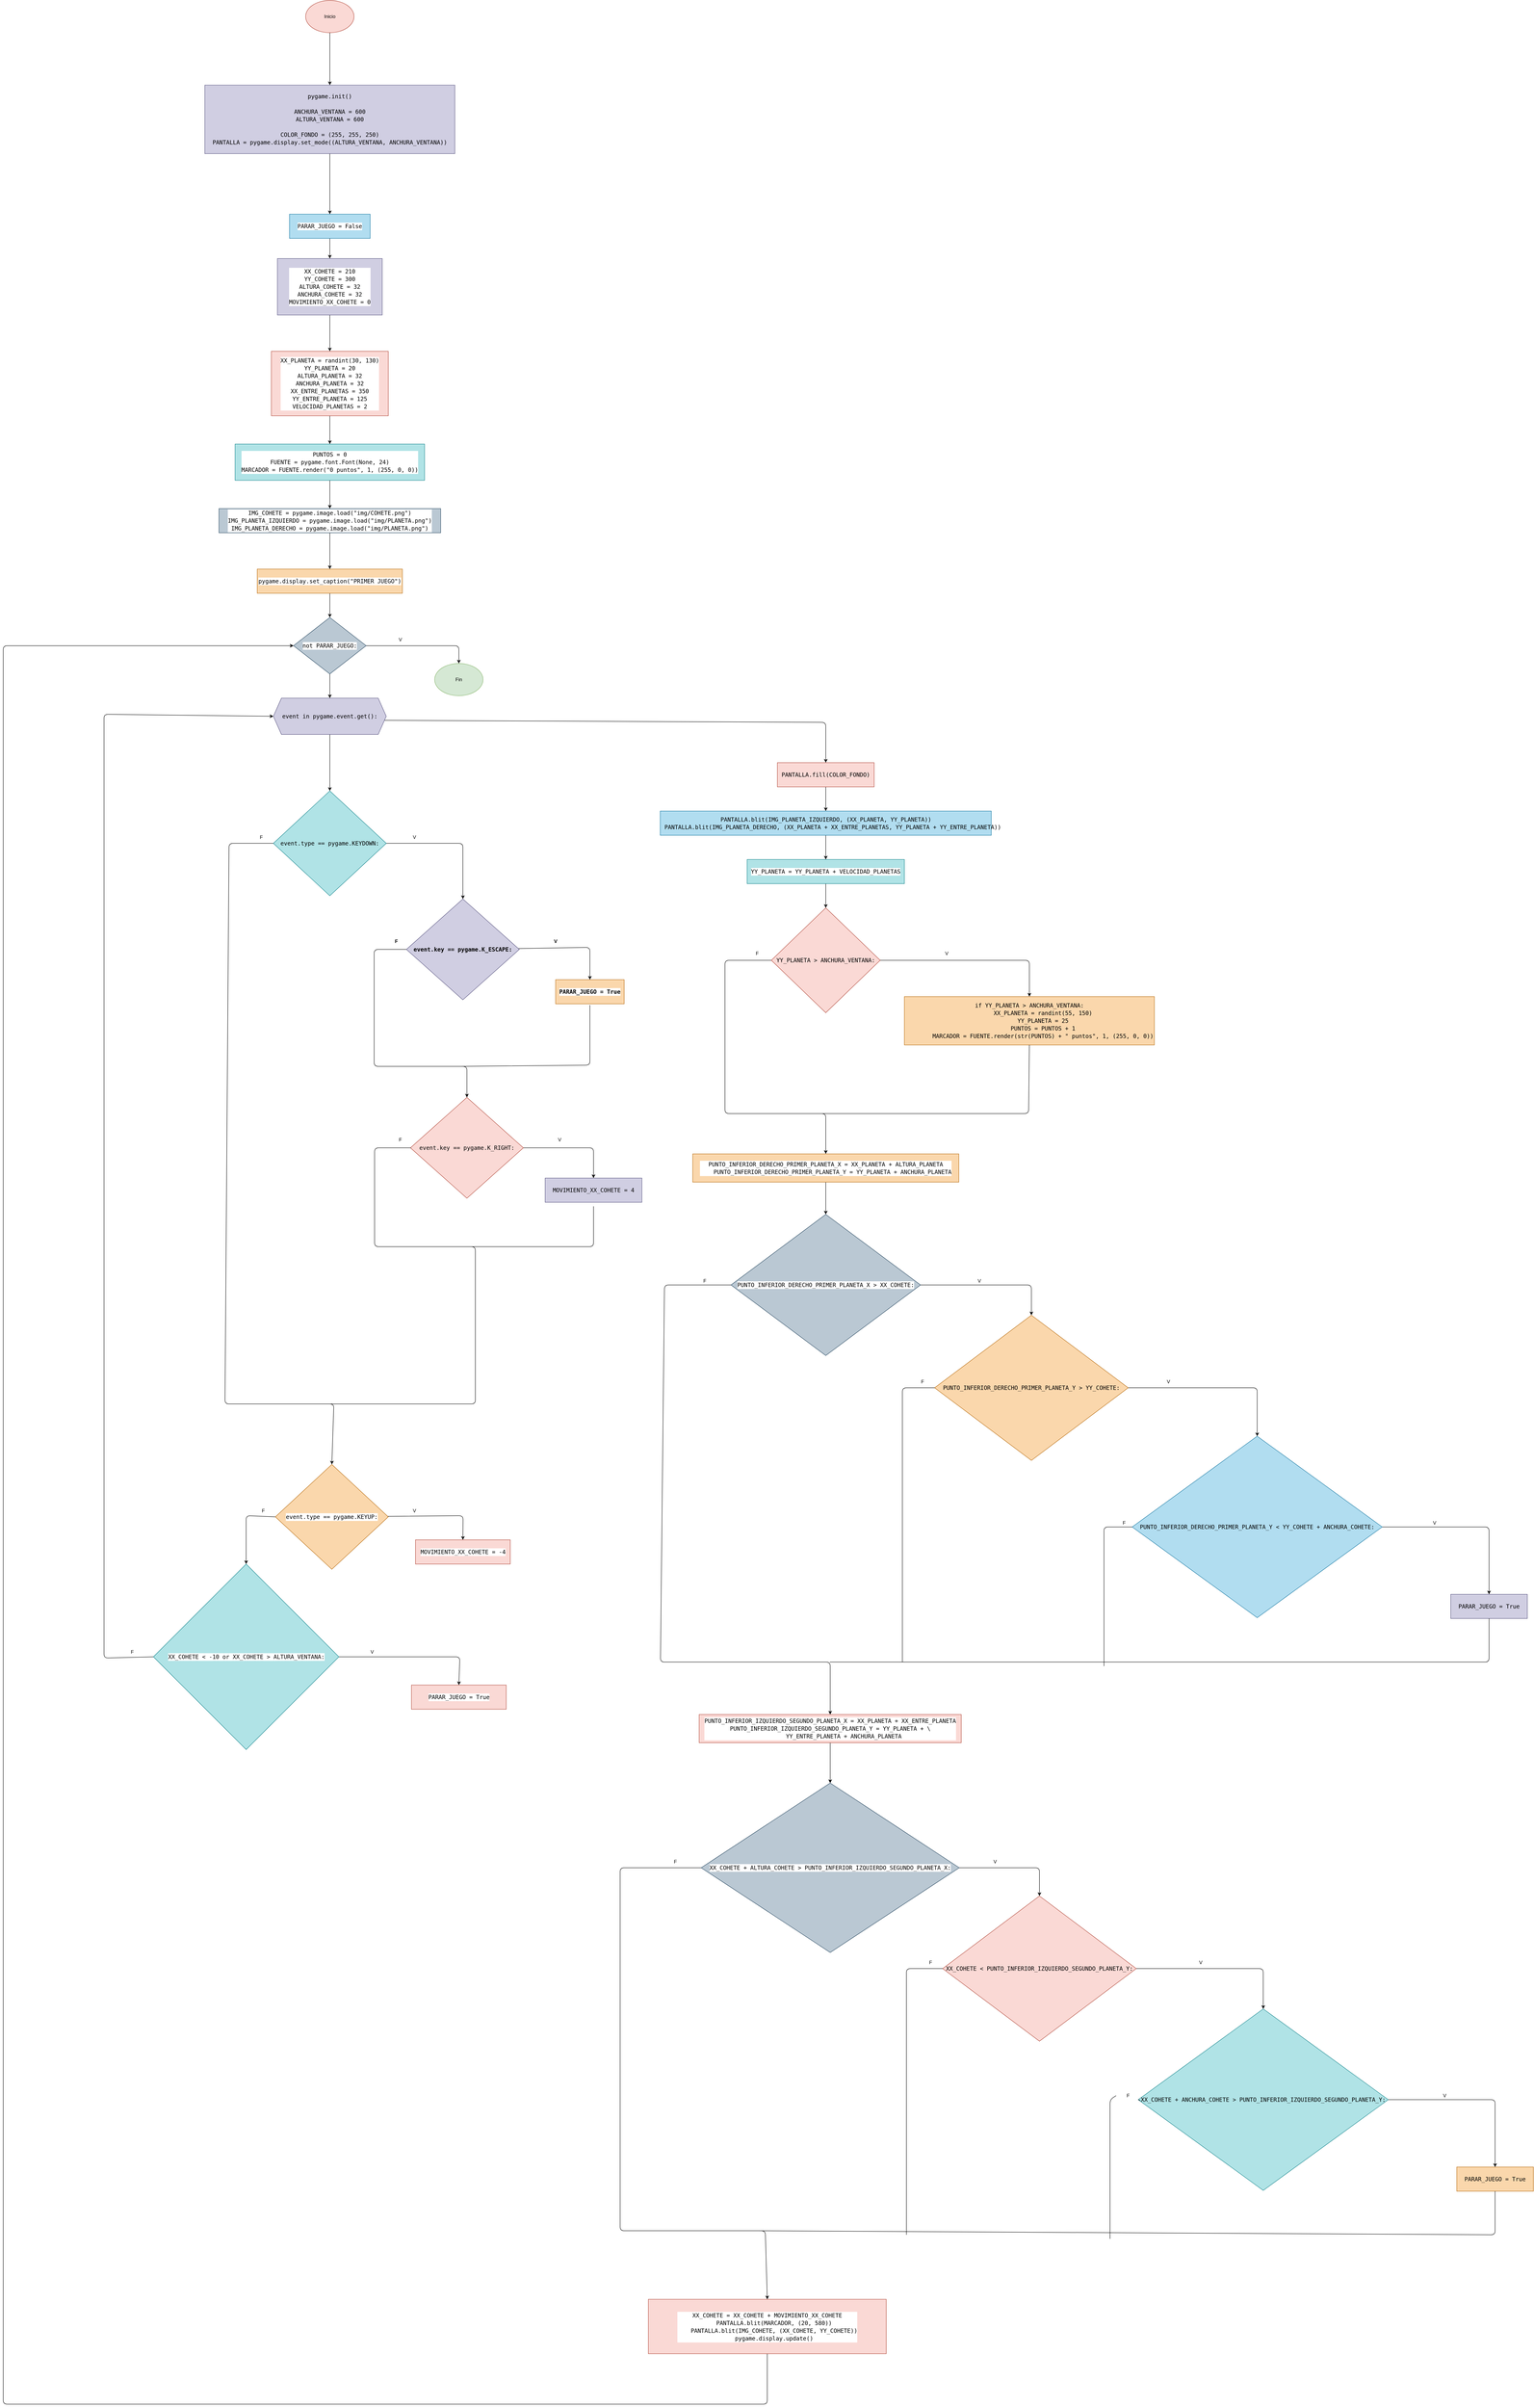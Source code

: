 <mxfile>
    <diagram id="mN_kaDVxT--GXk-BY_DF" name="Página-1">
        <mxGraphModel dx="1659" dy="461" grid="1" gridSize="10" guides="1" tooltips="1" connect="1" arrows="1" fold="1" page="1" pageScale="1" pageWidth="827" pageHeight="1169" math="0" shadow="0">
            <root>
                <mxCell id="0"/>
                <mxCell id="1" parent="0"/>
                <mxCell id="33" style="edgeStyle=none;html=1;entryX=0.5;entryY=0;entryDx=0;entryDy=0;" parent="1" source="2" target="16" edge="1">
                    <mxGeometry relative="1" as="geometry"/>
                </mxCell>
                <mxCell id="2" value="Inicio" style="ellipse;whiteSpace=wrap;html=1;fillColor=#fad9d5;strokeColor=#ae4132;" parent="1" vertex="1">
                    <mxGeometry x="-60" y="110" width="120" height="80" as="geometry"/>
                </mxCell>
                <mxCell id="34" style="edgeStyle=none;html=1;entryX=0.5;entryY=0;entryDx=0;entryDy=0;" parent="1" source="16" target="18" edge="1">
                    <mxGeometry relative="1" as="geometry"/>
                </mxCell>
                <mxCell id="16" value="&lt;div style=&quot;font-family: &amp;quot;Droid Sans Mono&amp;quot;, &amp;quot;monospace&amp;quot;, monospace; font-size: 14px; line-height: 19px; white-space: pre;&quot;&gt;&lt;div style=&quot;&quot;&gt;&lt;span&gt;pygame.init()&lt;/span&gt;&lt;/div&gt;&lt;span&gt;&lt;br&gt;&lt;/span&gt;&lt;div style=&quot;&quot;&gt;&lt;span&gt;&lt;span style=&quot;&quot;&gt;ANCHURA_VENTANA&lt;/span&gt;&lt;span style=&quot;&quot;&gt; &lt;/span&gt;&lt;span style=&quot;&quot;&gt;=&lt;/span&gt;&lt;span style=&quot;&quot;&gt; &lt;/span&gt;&lt;span style=&quot;&quot;&gt;600&lt;/span&gt;&lt;/span&gt;&lt;/div&gt;&lt;div style=&quot;&quot;&gt;&lt;span&gt;&lt;span style=&quot;&quot;&gt;ALTURA_VENTANA&lt;/span&gt;&lt;span style=&quot;&quot;&gt; &lt;/span&gt;&lt;span style=&quot;&quot;&gt;=&lt;/span&gt;&lt;span style=&quot;&quot;&gt; &lt;/span&gt;&lt;span style=&quot;&quot;&gt;600&lt;/span&gt;&lt;/span&gt;&lt;/div&gt;&lt;span&gt;&lt;br&gt;&lt;/span&gt;&lt;div style=&quot;&quot;&gt;&lt;span&gt;&lt;span style=&quot;&quot;&gt;COLOR_FONDO&lt;/span&gt;&lt;span style=&quot;&quot;&gt; &lt;/span&gt;&lt;span style=&quot;&quot;&gt;=&lt;/span&gt;&lt;span style=&quot;&quot;&gt; (&lt;/span&gt;&lt;span style=&quot;&quot;&gt;255&lt;/span&gt;&lt;span style=&quot;&quot;&gt;, &lt;/span&gt;&lt;span style=&quot;&quot;&gt;255&lt;/span&gt;&lt;span style=&quot;&quot;&gt;, &lt;/span&gt;&lt;span style=&quot;&quot;&gt;250&lt;/span&gt;&lt;span style=&quot;&quot;&gt;)&lt;/span&gt;&lt;/span&gt;&lt;/div&gt;&lt;div style=&quot;&quot;&gt;&lt;span&gt;PANTALLA = pygame.display.set_mode((ALTURA_VENTANA, ANCHURA_VENTANA))&lt;/span&gt;&lt;/div&gt;&lt;/div&gt;" style="rounded=0;whiteSpace=wrap;html=1;fillColor=#d0cee2;strokeColor=#56517e;" parent="1" vertex="1">
                    <mxGeometry x="-310" y="320" width="620" height="170" as="geometry"/>
                </mxCell>
                <mxCell id="35" style="edgeStyle=none;html=1;" parent="1" source="18" target="19" edge="1">
                    <mxGeometry relative="1" as="geometry"/>
                </mxCell>
                <mxCell id="18" value="&lt;div style=&quot;font-family: &amp;quot;Droid Sans Mono&amp;quot;, &amp;quot;monospace&amp;quot;, monospace; font-size: 14px; line-height: 19px; white-space: pre;&quot;&gt;&lt;div style=&quot;&quot;&gt;&lt;font style=&quot;color: rgb(0, 0, 0); background-color: light-dark(#ffffff, var(--ge-dark-color, #121212));&quot;&gt;PARAR_JUEGO = False&lt;/font&gt;&lt;/div&gt;&lt;/div&gt;" style="rounded=0;whiteSpace=wrap;html=1;fillColor=#b1ddf0;labelBackgroundColor=default;strokeColor=#10739e;" parent="1" vertex="1">
                    <mxGeometry x="-100" y="640" width="200" height="60" as="geometry"/>
                </mxCell>
                <mxCell id="36" style="edgeStyle=none;html=1;entryX=0.5;entryY=0;entryDx=0;entryDy=0;" parent="1" source="19" target="20" edge="1">
                    <mxGeometry relative="1" as="geometry"/>
                </mxCell>
                <mxCell id="19" value="&lt;div style=&quot;font-family: &amp;quot;Droid Sans Mono&amp;quot;, &amp;quot;monospace&amp;quot;, monospace; font-size: 14px; line-height: 19px; white-space: pre;&quot;&gt;&lt;div&gt;&lt;span style=&quot;&quot;&gt;XX_COHETE&lt;/span&gt;&lt;span style=&quot;&quot;&gt; &lt;/span&gt;&lt;span style=&quot;&quot;&gt;=&lt;/span&gt;&lt;span style=&quot;&quot;&gt; &lt;/span&gt;&lt;span style=&quot;&quot;&gt;210&lt;/span&gt;&lt;/div&gt;&lt;div&gt;&lt;span style=&quot;&quot;&gt;YY_COHETE&lt;/span&gt;&lt;span style=&quot;&quot;&gt; &lt;/span&gt;&lt;span style=&quot;&quot;&gt;=&lt;/span&gt;&lt;span style=&quot;&quot;&gt; &lt;/span&gt;&lt;span style=&quot;&quot;&gt;300&lt;/span&gt;&lt;/div&gt;&lt;div&gt;&lt;span style=&quot;&quot;&gt;ALTURA_COHETE&lt;/span&gt;&lt;span style=&quot;&quot;&gt; &lt;/span&gt;&lt;span style=&quot;&quot;&gt;=&lt;/span&gt;&lt;span style=&quot;&quot;&gt; &lt;/span&gt;&lt;span style=&quot;&quot;&gt;32&lt;/span&gt;&lt;/div&gt;&lt;div&gt;&lt;span style=&quot;&quot;&gt;ANCHURA_COHETE&lt;/span&gt;&lt;span style=&quot;&quot;&gt; &lt;/span&gt;&lt;span style=&quot;&quot;&gt;=&lt;/span&gt;&lt;span style=&quot;&quot;&gt; &lt;/span&gt;&lt;span style=&quot;&quot;&gt;32&lt;/span&gt;&lt;/div&gt;&lt;div&gt;&lt;span style=&quot;&quot;&gt;MOVIMIENTO_XX_COHETE&lt;/span&gt;&lt;span style=&quot;&quot;&gt; &lt;/span&gt;&lt;span style=&quot;&quot;&gt;=&lt;/span&gt;&lt;span style=&quot;&quot;&gt; &lt;/span&gt;&lt;span style=&quot;&quot;&gt;0&lt;/span&gt;&lt;/div&gt;&lt;/div&gt;" style="rounded=0;whiteSpace=wrap;html=1;fillColor=#d0cee2;labelBackgroundColor=default;strokeColor=#56517e;" parent="1" vertex="1">
                    <mxGeometry x="-130" y="750" width="260" height="140" as="geometry"/>
                </mxCell>
                <mxCell id="37" style="edgeStyle=none;html=1;entryX=0.5;entryY=0;entryDx=0;entryDy=0;" parent="1" source="20" target="21" edge="1">
                    <mxGeometry relative="1" as="geometry"/>
                </mxCell>
                <mxCell id="20" value="&lt;div style=&quot;font-family: &amp;quot;Droid Sans Mono&amp;quot;, &amp;quot;monospace&amp;quot;, monospace; font-size: 14px; line-height: 19px; white-space: pre;&quot;&gt;&lt;div&gt;&lt;span style=&quot;&quot;&gt;XX_PLANETA&lt;/span&gt;&lt;span style=&quot;&quot;&gt; &lt;/span&gt;&lt;span style=&quot;&quot;&gt;=&lt;/span&gt;&lt;span style=&quot;&quot;&gt; &lt;/span&gt;&lt;span style=&quot;&quot;&gt;randint&lt;/span&gt;&lt;span style=&quot;&quot;&gt;(&lt;/span&gt;&lt;span style=&quot;&quot;&gt;30&lt;/span&gt;&lt;span style=&quot;&quot;&gt;, &lt;/span&gt;&lt;span style=&quot;&quot;&gt;130&lt;/span&gt;&lt;span style=&quot;&quot;&gt;)&lt;/span&gt;&lt;/div&gt;&lt;div&gt;&lt;span style=&quot;&quot;&gt;YY_PLANETA&lt;/span&gt;&lt;span style=&quot;&quot;&gt; &lt;/span&gt;&lt;span style=&quot;&quot;&gt;=&lt;/span&gt;&lt;span style=&quot;&quot;&gt; &lt;/span&gt;&lt;span style=&quot;&quot;&gt;20&lt;/span&gt;&lt;/div&gt;&lt;div&gt;&lt;span style=&quot;&quot;&gt;ALTURA_PLANETA&lt;/span&gt;&lt;span style=&quot;&quot;&gt; &lt;/span&gt;&lt;span style=&quot;&quot;&gt;=&lt;/span&gt;&lt;span style=&quot;&quot;&gt; &lt;/span&gt;&lt;span style=&quot;&quot;&gt;32&lt;/span&gt;&lt;/div&gt;&lt;div&gt;&lt;span style=&quot;&quot;&gt;ANCHURA_PLANETA&lt;/span&gt;&lt;span style=&quot;&quot;&gt; &lt;/span&gt;&lt;span style=&quot;&quot;&gt;=&lt;/span&gt;&lt;span style=&quot;&quot;&gt; &lt;/span&gt;&lt;span style=&quot;&quot;&gt;32&lt;/span&gt;&lt;/div&gt;&lt;div&gt;&lt;span style=&quot;&quot;&gt;XX_ENTRE_PLANETAS&lt;/span&gt;&lt;span style=&quot;&quot;&gt; &lt;/span&gt;&lt;span style=&quot;&quot;&gt;=&lt;/span&gt;&lt;span style=&quot;&quot;&gt; &lt;/span&gt;&lt;span style=&quot;&quot;&gt;350&lt;/span&gt;&lt;/div&gt;&lt;div&gt;&lt;span style=&quot;&quot;&gt;YY_ENTRE_PLANETA&lt;/span&gt;&lt;span style=&quot;&quot;&gt; &lt;/span&gt;&lt;span style=&quot;&quot;&gt;=&lt;/span&gt;&lt;span style=&quot;&quot;&gt; &lt;/span&gt;&lt;span style=&quot;&quot;&gt;125&lt;/span&gt;&lt;/div&gt;&lt;div&gt;&lt;span style=&quot;&quot;&gt;VELOCIDAD_PLANETAS&lt;/span&gt;&lt;span style=&quot;&quot;&gt; &lt;/span&gt;&lt;span style=&quot;&quot;&gt;=&lt;/span&gt;&lt;span style=&quot;&quot;&gt; &lt;/span&gt;&lt;span style=&quot;&quot;&gt;2&lt;/span&gt;&lt;/div&gt;&lt;/div&gt;" style="rounded=0;whiteSpace=wrap;html=1;fillColor=#fad9d5;labelBackgroundColor=default;strokeColor=#ae4132;" parent="1" vertex="1">
                    <mxGeometry x="-145" y="980" width="290" height="160" as="geometry"/>
                </mxCell>
                <mxCell id="38" style="edgeStyle=none;html=1;entryX=0.5;entryY=0;entryDx=0;entryDy=0;" parent="1" source="21" target="22" edge="1">
                    <mxGeometry relative="1" as="geometry"/>
                </mxCell>
                <mxCell id="21" value="&lt;div style=&quot;font-family: &amp;quot;Droid Sans Mono&amp;quot;, &amp;quot;monospace&amp;quot;, monospace; font-size: 14px; line-height: 19px; white-space: pre;&quot;&gt;&lt;div&gt;&lt;span style=&quot;&quot;&gt;PUNTOS&lt;/span&gt;&lt;span style=&quot;&quot;&gt; &lt;/span&gt;&lt;span style=&quot;&quot;&gt;=&lt;/span&gt;&lt;span style=&quot;&quot;&gt; &lt;/span&gt;&lt;span style=&quot;&quot;&gt;0&lt;/span&gt;&lt;/div&gt;&lt;div&gt;&lt;span style=&quot;&quot;&gt;FUENTE&lt;/span&gt;&lt;span style=&quot;&quot;&gt; &lt;/span&gt;&lt;span style=&quot;&quot;&gt;=&lt;/span&gt;&lt;span style=&quot;&quot;&gt; &lt;/span&gt;&lt;span style=&quot;&quot;&gt;pygame&lt;/span&gt;&lt;span style=&quot;&quot;&gt;.&lt;/span&gt;&lt;span style=&quot;&quot;&gt;font&lt;/span&gt;&lt;span style=&quot;&quot;&gt;.&lt;/span&gt;&lt;span style=&quot;&quot;&gt;Font&lt;/span&gt;&lt;span style=&quot;&quot;&gt;(&lt;/span&gt;&lt;span style=&quot;&quot;&gt;None&lt;/span&gt;&lt;span style=&quot;&quot;&gt;, &lt;/span&gt;&lt;span style=&quot;&quot;&gt;24&lt;/span&gt;&lt;span style=&quot;&quot;&gt;)&lt;/span&gt;&lt;/div&gt;&lt;div&gt;&lt;span style=&quot;&quot;&gt;MARCADOR&lt;/span&gt;&lt;span style=&quot;&quot;&gt; &lt;/span&gt;&lt;span style=&quot;&quot;&gt;=&lt;/span&gt;&lt;span style=&quot;&quot;&gt; &lt;/span&gt;&lt;span style=&quot;&quot;&gt;FUENTE&lt;/span&gt;&lt;span style=&quot;&quot;&gt;.&lt;/span&gt;&lt;span style=&quot;&quot;&gt;render&lt;/span&gt;&lt;span style=&quot;&quot;&gt;(&lt;/span&gt;&lt;span style=&quot;&quot;&gt;&quot;0 puntos&quot;&lt;/span&gt;&lt;span style=&quot;&quot;&gt;, &lt;/span&gt;&lt;span style=&quot;&quot;&gt;1&lt;/span&gt;&lt;span style=&quot;&quot;&gt;, (&lt;/span&gt;&lt;span style=&quot;&quot;&gt;255&lt;/span&gt;&lt;span style=&quot;&quot;&gt;, &lt;/span&gt;&lt;span style=&quot;&quot;&gt;0&lt;/span&gt;&lt;span style=&quot;&quot;&gt;, &lt;/span&gt;&lt;span style=&quot;&quot;&gt;0&lt;/span&gt;&lt;span style=&quot;&quot;&gt;))&lt;/span&gt;&lt;/div&gt;&lt;/div&gt;" style="rounded=0;whiteSpace=wrap;html=1;fillColor=#b0e3e6;labelBackgroundColor=default;strokeColor=#0e8088;" parent="1" vertex="1">
                    <mxGeometry x="-235" y="1210" width="470" height="90" as="geometry"/>
                </mxCell>
                <mxCell id="39" style="edgeStyle=none;html=1;exitX=0.5;exitY=1;exitDx=0;exitDy=0;entryX=0.5;entryY=0;entryDx=0;entryDy=0;" parent="1" source="22" target="23" edge="1">
                    <mxGeometry relative="1" as="geometry"/>
                </mxCell>
                <mxCell id="22" value="&lt;div style=&quot;font-family: &amp;quot;Droid Sans Mono&amp;quot;, &amp;quot;monospace&amp;quot;, monospace; font-size: 14px; line-height: 19px; white-space: pre;&quot;&gt;&lt;div&gt;&lt;span style=&quot;&quot;&gt;IMG_COHETE&lt;/span&gt;&lt;span style=&quot;&quot;&gt; &lt;/span&gt;&lt;span style=&quot;&quot;&gt;=&lt;/span&gt;&lt;span style=&quot;&quot;&gt; &lt;/span&gt;&lt;span style=&quot;&quot;&gt;pygame&lt;/span&gt;&lt;span style=&quot;&quot;&gt;.&lt;/span&gt;&lt;span style=&quot;&quot;&gt;image&lt;/span&gt;&lt;span style=&quot;&quot;&gt;.&lt;/span&gt;&lt;span style=&quot;&quot;&gt;load&lt;/span&gt;&lt;span style=&quot;&quot;&gt;(&lt;/span&gt;&lt;span style=&quot;&quot;&gt;&quot;img/COHETE.png&quot;&lt;/span&gt;&lt;span style=&quot;&quot;&gt;)&lt;/span&gt;&lt;/div&gt;&lt;div&gt;&lt;span style=&quot;&quot;&gt;IMG_PLANETA_IZQUIERDO&lt;/span&gt;&lt;span style=&quot;&quot;&gt; &lt;/span&gt;&lt;span style=&quot;&quot;&gt;=&lt;/span&gt;&lt;span style=&quot;&quot;&gt; &lt;/span&gt;&lt;span style=&quot;&quot;&gt;pygame&lt;/span&gt;&lt;span style=&quot;&quot;&gt;.&lt;/span&gt;&lt;span style=&quot;&quot;&gt;image&lt;/span&gt;&lt;span style=&quot;&quot;&gt;.&lt;/span&gt;&lt;span style=&quot;&quot;&gt;load&lt;/span&gt;&lt;span style=&quot;&quot;&gt;(&lt;/span&gt;&lt;span style=&quot;&quot;&gt;&quot;img/PLANETA.png&quot;&lt;/span&gt;&lt;span style=&quot;&quot;&gt;)&lt;/span&gt;&lt;/div&gt;&lt;div&gt;&lt;span style=&quot;&quot;&gt;IMG_PLANETA_DERECHO&lt;/span&gt;&lt;span style=&quot;&quot;&gt; &lt;/span&gt;&lt;span style=&quot;&quot;&gt;=&lt;/span&gt;&lt;span style=&quot;&quot;&gt; &lt;/span&gt;&lt;span style=&quot;&quot;&gt;pygame&lt;/span&gt;&lt;span style=&quot;&quot;&gt;.&lt;/span&gt;&lt;span style=&quot;&quot;&gt;image&lt;/span&gt;&lt;span style=&quot;&quot;&gt;.&lt;/span&gt;&lt;span style=&quot;&quot;&gt;load&lt;/span&gt;&lt;span style=&quot;&quot;&gt;(&lt;/span&gt;&lt;span style=&quot;&quot;&gt;&quot;img/PLANETA.png&quot;&lt;/span&gt;&lt;span style=&quot;&quot;&gt;)&lt;/span&gt;&lt;/div&gt;&lt;/div&gt;" style="rounded=0;whiteSpace=wrap;html=1;fillColor=#bac8d3;labelBackgroundColor=default;strokeColor=#23445d;" parent="1" vertex="1">
                    <mxGeometry x="-275" y="1370" width="550" height="60" as="geometry"/>
                </mxCell>
                <mxCell id="40" style="edgeStyle=none;html=1;exitX=0.5;exitY=1;exitDx=0;exitDy=0;entryX=0.5;entryY=0;entryDx=0;entryDy=0;" parent="1" source="23" edge="1">
                    <mxGeometry relative="1" as="geometry">
                        <mxPoint y="1640" as="targetPoint"/>
                    </mxGeometry>
                </mxCell>
                <mxCell id="23" value="&lt;div style=&quot;font-family: &amp;quot;Droid Sans Mono&amp;quot;, &amp;quot;monospace&amp;quot;, monospace; font-size: 14px; line-height: 19px; white-space: pre;&quot;&gt;&lt;div&gt;&lt;span style=&quot;&quot;&gt;pygame&lt;/span&gt;&lt;span style=&quot;&quot;&gt;.&lt;/span&gt;&lt;span style=&quot;&quot;&gt;display&lt;/span&gt;&lt;span style=&quot;&quot;&gt;.&lt;/span&gt;&lt;span style=&quot;&quot;&gt;set_caption&lt;/span&gt;&lt;span style=&quot;&quot;&gt;(&lt;/span&gt;&lt;span style=&quot;&quot;&gt;&quot;PRIMER JUEGO&quot;&lt;/span&gt;&lt;span style=&quot;&quot;&gt;)&lt;/span&gt;&lt;/div&gt;&lt;/div&gt;" style="rounded=0;whiteSpace=wrap;html=1;fillColor=#fad7ac;labelBackgroundColor=default;strokeColor=#b46504;" parent="1" vertex="1">
                    <mxGeometry x="-180" y="1520" width="360" height="60" as="geometry"/>
                </mxCell>
                <mxCell id="97" style="edgeStyle=none;html=1;exitX=1;exitY=0.5;exitDx=0;exitDy=0;entryX=0.5;entryY=0;entryDx=0;entryDy=0;" parent="1" target="96" edge="1">
                    <mxGeometry relative="1" as="geometry">
                        <mxPoint x="1120" y="2100" as="targetPoint"/>
                        <mxPoint x="135" y="1895" as="sourcePoint"/>
                        <Array as="points">
                            <mxPoint x="1230" y="1900"/>
                        </Array>
                    </mxGeometry>
                </mxCell>
                <mxCell id="52" style="edgeStyle=none;html=1;entryX=0.5;entryY=0;entryDx=0;entryDy=0;" parent="1" source="28" target="29" edge="1">
                    <mxGeometry relative="1" as="geometry">
                        <Array as="points">
                            <mxPoint x="330" y="2200"/>
                        </Array>
                    </mxGeometry>
                </mxCell>
                <mxCell id="127" style="edgeStyle=none;html=1;exitX=0;exitY=0.5;exitDx=0;exitDy=0;entryX=0.5;entryY=0;entryDx=0;entryDy=0;" parent="1" source="28" target="56" edge="1">
                    <mxGeometry relative="1" as="geometry">
                        <Array as="points">
                            <mxPoint x="-250" y="2200"/>
                            <mxPoint x="-260" y="3590"/>
                            <mxPoint x="10" y="3590"/>
                        </Array>
                    </mxGeometry>
                </mxCell>
                <mxCell id="28" value="&lt;div style=&quot;font-family: &amp;quot;Droid Sans Mono&amp;quot;, &amp;quot;monospace&amp;quot;, monospace; font-size: 14px; line-height: 19px; white-space: pre;&quot;&gt;&lt;span&gt;&lt;font style=&quot;color: rgb(0, 0, 0);&quot;&gt;event.type == pygame.KEYDOWN:&lt;/font&gt;&lt;/span&gt;&lt;/div&gt;" style="rhombus;whiteSpace=wrap;html=1;fillColor=#b0e3e6;strokeColor=#0e8088;" parent="1" vertex="1">
                    <mxGeometry x="-140" y="2070" width="280" height="260" as="geometry"/>
                </mxCell>
                <mxCell id="31" style="edgeStyle=none;html=1;entryX=0.5;entryY=0;entryDx=0;entryDy=0;fontStyle=1" parent="1" source="29" target="30" edge="1">
                    <mxGeometry relative="1" as="geometry">
                        <Array as="points">
                            <mxPoint x="645" y="2458"/>
                        </Array>
                    </mxGeometry>
                </mxCell>
                <mxCell id="54" style="edgeStyle=none;html=1;entryX=0.5;entryY=0;entryDx=0;entryDy=0;exitX=0;exitY=0.5;exitDx=0;exitDy=0;fontStyle=1" parent="1" source="29" edge="1">
                    <mxGeometry relative="1" as="geometry">
                        <mxPoint x="340" y="2830" as="targetPoint"/>
                        <Array as="points">
                            <mxPoint x="110" y="2463"/>
                            <mxPoint x="110" y="2753"/>
                            <mxPoint x="340" y="2753"/>
                        </Array>
                    </mxGeometry>
                </mxCell>
                <mxCell id="29" value="&lt;div style=&quot;font-family: &amp;quot;Droid Sans Mono&amp;quot;, &amp;quot;monospace&amp;quot;, monospace; font-size: 14px; line-height: 19px; white-space: pre;&quot;&gt;&lt;font style=&quot;color: rgb(0, 0, 0);&quot;&gt;event.key == pygame.K_ESCAPE:&lt;/font&gt;&lt;/div&gt;" style="rhombus;whiteSpace=wrap;html=1;fontStyle=1;fillColor=#d0cee2;strokeColor=#56517e;" parent="1" vertex="1">
                    <mxGeometry x="190" y="2338" width="280" height="250" as="geometry"/>
                </mxCell>
                <mxCell id="30" value="&lt;div style=&quot;font-family: &amp;quot;Droid Sans Mono&amp;quot;, &amp;quot;monospace&amp;quot;, monospace; font-size: 14px; line-height: 19px; white-space: pre;&quot;&gt;&lt;span style=&quot;&quot;&gt;PARAR_JUEGO&lt;/span&gt;&lt;span style=&quot;&quot;&gt; &lt;/span&gt;&lt;span style=&quot;&quot;&gt;=&lt;/span&gt;&lt;span style=&quot;&quot;&gt; &lt;/span&gt;&lt;span style=&quot;&quot;&gt;True&lt;/span&gt;&lt;/div&gt;" style="rounded=0;whiteSpace=wrap;html=1;labelBackgroundColor=default;fontStyle=1;fillColor=#fad7ac;strokeColor=#b46504;" parent="1" vertex="1">
                    <mxGeometry x="560" y="2538" width="170" height="60" as="geometry"/>
                </mxCell>
                <mxCell id="32" value="V" style="text;html=1;align=center;verticalAlign=middle;whiteSpace=wrap;rounded=0;fontStyle=1" parent="1" vertex="1">
                    <mxGeometry x="530" y="2428" width="60" height="30" as="geometry"/>
                </mxCell>
                <mxCell id="55" value="F" style="text;html=1;align=center;verticalAlign=middle;whiteSpace=wrap;rounded=0;fontStyle=1" parent="1" vertex="1">
                    <mxGeometry x="135" y="2428" width="60" height="30" as="geometry"/>
                </mxCell>
                <mxCell id="58" style="edgeStyle=none;html=1;entryX=0.5;entryY=0;entryDx=0;entryDy=0;" parent="1" source="56" target="57" edge="1">
                    <mxGeometry relative="1" as="geometry">
                        <Array as="points">
                            <mxPoint x="330.5" y="3867"/>
                        </Array>
                    </mxGeometry>
                </mxCell>
                <mxCell id="118" style="edgeStyle=none;html=1;exitX=0;exitY=0.5;exitDx=0;exitDy=0;entryX=0.5;entryY=0;entryDx=0;entryDy=0;" parent="1" source="56" target="92" edge="1">
                    <mxGeometry relative="1" as="geometry">
                        <Array as="points">
                            <mxPoint x="-207.5" y="3867"/>
                        </Array>
                    </mxGeometry>
                </mxCell>
                <mxCell id="56" value="&lt;div style=&quot;font-family: &amp;quot;Droid Sans Mono&amp;quot;, &amp;quot;monospace&amp;quot;, monospace; font-size: 14px; line-height: 19px; white-space: pre;&quot;&gt;&lt;div style=&quot;line-height: 19px;&quot;&gt;&lt;span style=&quot;&quot;&gt;event&lt;/span&gt;&lt;span style=&quot;&quot;&gt;.&lt;/span&gt;&lt;span style=&quot;&quot;&gt;type&lt;/span&gt;&lt;span style=&quot;&quot;&gt; &lt;/span&gt;&lt;span style=&quot;&quot;&gt;==&lt;/span&gt;&lt;span style=&quot;&quot;&gt; &lt;/span&gt;&lt;span style=&quot;&quot;&gt;pygame&lt;/span&gt;&lt;span style=&quot;&quot;&gt;.&lt;/span&gt;&lt;span style=&quot;&quot;&gt;KEYUP&lt;/span&gt;&lt;span style=&quot;&quot;&gt;:&lt;/span&gt;&lt;/div&gt;&lt;/div&gt;" style="rhombus;whiteSpace=wrap;html=1;labelBackgroundColor=default;fillColor=#fad7ac;strokeColor=#b46504;" parent="1" vertex="1">
                    <mxGeometry x="-135" y="3740" width="280" height="260" as="geometry"/>
                </mxCell>
                <mxCell id="57" value="&lt;div style=&quot;font-family: &amp;quot;Droid Sans Mono&amp;quot;, &amp;quot;monospace&amp;quot;, monospace; font-size: 14px; line-height: 19px; white-space: pre;&quot;&gt;&lt;div style=&quot;line-height: 19px;&quot;&gt;&lt;span style=&quot;&quot;&gt;MOVIMIENTO_XX_COHETE&lt;/span&gt;&lt;span style=&quot;&quot;&gt; &lt;/span&gt;&lt;span style=&quot;&quot;&gt;=&lt;/span&gt;&lt;span style=&quot;&quot;&gt; &lt;/span&gt;&lt;span style=&quot;&quot;&gt;-&lt;/span&gt;&lt;span style=&quot;&quot;&gt;4&lt;/span&gt;&lt;/div&gt;&lt;/div&gt;" style="rounded=0;whiteSpace=wrap;html=1;labelBackgroundColor=default;fillColor=#fad9d5;strokeColor=#ae4132;" parent="1" vertex="1">
                    <mxGeometry x="212.5" y="3927" width="235" height="60" as="geometry"/>
                </mxCell>
                <mxCell id="63" value="F" style="text;html=1;align=center;verticalAlign=middle;whiteSpace=wrap;rounded=0;" parent="1" vertex="1">
                    <mxGeometry x="-200" y="2170" width="60" height="30" as="geometry"/>
                </mxCell>
                <mxCell id="83" style="edgeStyle=none;html=1;entryX=0.5;entryY=0;entryDx=0;entryDy=0;" parent="1" source="85" target="86" edge="1">
                    <mxGeometry relative="1" as="geometry">
                        <Array as="points">
                            <mxPoint x="654" y="2955"/>
                        </Array>
                    </mxGeometry>
                </mxCell>
                <mxCell id="85" value="&lt;div style=&quot;font-family: &amp;quot;Droid Sans Mono&amp;quot;, &amp;quot;monospace&amp;quot;, monospace; font-size: 14px; line-height: 19px; white-space: pre;&quot;&gt;&lt;span&gt;&lt;font style=&quot;color: rgb(0, 0, 0);&quot;&gt;event.key == pygame.K_RIGHT:&lt;/font&gt;&lt;/span&gt;&lt;/div&gt;" style="rhombus;whiteSpace=wrap;html=1;fillColor=#fad9d5;strokeColor=#ae4132;" parent="1" vertex="1">
                    <mxGeometry x="200" y="2830" width="280" height="250" as="geometry"/>
                </mxCell>
                <mxCell id="86" value="&lt;div style=&quot;font-family: &amp;quot;Droid Sans Mono&amp;quot;, &amp;quot;monospace&amp;quot;, monospace; font-size: 14px; line-height: 19px; white-space: pre;&quot;&gt;&lt;div style=&quot;line-height: 19px;&quot;&gt;&lt;span style=&quot;&quot;&gt;MOVIMIENTO_XX_COHETE&lt;/span&gt;&lt;span style=&quot;&quot;&gt; &lt;/span&gt;&lt;span style=&quot;&quot;&gt;=&lt;/span&gt;&lt;span style=&quot;&quot;&gt; &lt;/span&gt;&lt;span style=&quot;&quot;&gt;4&lt;/span&gt;&lt;/div&gt;&lt;/div&gt;" style="rounded=0;whiteSpace=wrap;html=1;labelBackgroundColor=none;fillColor=#d0cee2;strokeColor=#56517e;" parent="1" vertex="1">
                    <mxGeometry x="534" y="3030" width="240" height="60" as="geometry"/>
                </mxCell>
                <mxCell id="87" value="V" style="text;html=1;align=center;verticalAlign=middle;whiteSpace=wrap;rounded=0;" parent="1" vertex="1">
                    <mxGeometry x="540" y="2920" width="60" height="30" as="geometry"/>
                </mxCell>
                <mxCell id="88" value="F" style="text;html=1;align=center;verticalAlign=middle;whiteSpace=wrap;rounded=0;" parent="1" vertex="1">
                    <mxGeometry x="145" y="2920" width="60" height="30" as="geometry"/>
                </mxCell>
                <mxCell id="119" style="edgeStyle=none;html=1;entryX=0.5;entryY=0;entryDx=0;entryDy=0;" parent="1" source="92" target="93" edge="1">
                    <mxGeometry relative="1" as="geometry">
                        <Array as="points">
                            <mxPoint x="322.5" y="4217"/>
                        </Array>
                    </mxGeometry>
                </mxCell>
                <mxCell id="128" style="edgeStyle=none;html=1;exitX=0;exitY=0.5;exitDx=0;exitDy=0;entryX=0;entryY=0.5;entryDx=0;entryDy=0;" parent="1" source="92" target="120" edge="1">
                    <mxGeometry relative="1" as="geometry">
                        <Array as="points">
                            <mxPoint x="-560" y="4220"/>
                            <mxPoint x="-560" y="1880"/>
                        </Array>
                    </mxGeometry>
                </mxCell>
                <mxCell id="92" value="&lt;div style=&quot;font-family: &amp;quot;Droid Sans Mono&amp;quot;, &amp;quot;monospace&amp;quot;, monospace; font-size: 14px; line-height: 19px; white-space: pre;&quot;&gt;&lt;div style=&quot;line-height: 19px;&quot;&gt;&lt;div style=&quot;line-height: 19px;&quot;&gt;&lt;span style=&quot;&quot;&gt;XX_COHETE&lt;/span&gt;&lt;span style=&quot;&quot;&gt; &lt;/span&gt;&lt;span style=&quot;&quot;&gt;&amp;lt;&lt;/span&gt;&lt;span style=&quot;&quot;&gt; &lt;/span&gt;&lt;span style=&quot;&quot;&gt;-&lt;/span&gt;&lt;span style=&quot;&quot;&gt;10&lt;/span&gt;&lt;span style=&quot;&quot;&gt; &lt;/span&gt;&lt;span style=&quot;&quot;&gt;or&lt;/span&gt;&lt;span style=&quot;&quot;&gt; &lt;/span&gt;&lt;span style=&quot;&quot;&gt;XX_COHETE&lt;/span&gt;&lt;span style=&quot;&quot;&gt; &lt;/span&gt;&lt;span style=&quot;&quot;&gt;&amp;gt;&lt;/span&gt;&lt;span style=&quot;&quot;&gt; &lt;/span&gt;&lt;span style=&quot;&quot;&gt;ALTURA_VENTANA&lt;/span&gt;&lt;span style=&quot;&quot;&gt;:&lt;/span&gt;&lt;/div&gt;&lt;/div&gt;&lt;/div&gt;" style="rhombus;whiteSpace=wrap;html=1;labelBackgroundColor=default;fillColor=#b0e3e6;strokeColor=#0e8088;" parent="1" vertex="1">
                    <mxGeometry x="-437.5" y="3987" width="460" height="460" as="geometry"/>
                </mxCell>
                <mxCell id="93" value="&lt;div style=&quot;font-family: &amp;quot;Droid Sans Mono&amp;quot;, &amp;quot;monospace&amp;quot;, monospace; font-size: 14px; line-height: 19px; white-space: pre;&quot;&gt;&lt;div style=&quot;line-height: 19px;&quot;&gt;&lt;div style=&quot;line-height: 19px;&quot;&gt;&lt;span style=&quot;&quot;&gt;PARAR_JUEGO&lt;/span&gt;&lt;span style=&quot;&quot;&gt; &lt;/span&gt;&lt;span style=&quot;&quot;&gt;=&lt;/span&gt;&lt;span style=&quot;&quot;&gt; &lt;/span&gt;&lt;span style=&quot;&quot;&gt;True&lt;/span&gt;&lt;/div&gt;&lt;/div&gt;&lt;/div&gt;" style="rounded=0;whiteSpace=wrap;html=1;labelBackgroundColor=default;fillColor=#fad9d5;strokeColor=#ae4132;" parent="1" vertex="1">
                    <mxGeometry x="202.5" y="4287" width="235" height="60" as="geometry"/>
                </mxCell>
                <mxCell id="100" style="edgeStyle=none;html=1;entryX=0.5;entryY=0;entryDx=0;entryDy=0;" parent="1" source="96" target="99" edge="1">
                    <mxGeometry relative="1" as="geometry"/>
                </mxCell>
                <mxCell id="96" value="&lt;div style=&quot;font-family: &amp;quot;Droid Sans Mono&amp;quot;, &amp;quot;monospace&amp;quot;, monospace; font-size: 14px; line-height: 19px; white-space: pre;&quot;&gt;&lt;span style=&quot;&quot;&gt;PANTALLA&lt;/span&gt;&lt;span style=&quot;&quot;&gt;.&lt;/span&gt;&lt;span style=&quot;&quot;&gt;fill&lt;/span&gt;&lt;span style=&quot;&quot;&gt;(&lt;/span&gt;&lt;span style=&quot;&quot;&gt;COLOR_FONDO&lt;/span&gt;&lt;span style=&quot;&quot;&gt;)&lt;/span&gt;&lt;/div&gt;" style="rounded=0;whiteSpace=wrap;html=1;labelBackgroundColor=none;fillColor=#fad9d5;strokeColor=#ae4132;" parent="1" vertex="1">
                    <mxGeometry x="1110" y="2000" width="240" height="60" as="geometry"/>
                </mxCell>
                <mxCell id="151" style="edgeStyle=none;html=1;exitX=0.5;exitY=1;exitDx=0;exitDy=0;entryX=0.5;entryY=0;entryDx=0;entryDy=0;" parent="1" source="99" target="101" edge="1">
                    <mxGeometry relative="1" as="geometry"/>
                </mxCell>
                <mxCell id="99" value="&lt;div style=&quot;font-family: &amp;quot;Droid Sans Mono&amp;quot;, &amp;quot;monospace&amp;quot;, monospace; font-size: 14px; line-height: 19px; white-space: pre;&quot;&gt;&lt;div&gt;&lt;span style=&quot;&quot;&gt;PANTALLA&lt;/span&gt;&lt;span style=&quot;&quot;&gt;.&lt;/span&gt;&lt;span style=&quot;&quot;&gt;blit&lt;/span&gt;&lt;span style=&quot;&quot;&gt;(&lt;/span&gt;&lt;span style=&quot;&quot;&gt;IMG_PLANETA_IZQUIERDO&lt;/span&gt;&lt;span style=&quot;&quot;&gt;, (&lt;/span&gt;&lt;span style=&quot;&quot;&gt;XX_PLANETA&lt;/span&gt;&lt;span style=&quot;&quot;&gt;, &lt;/span&gt;&lt;span style=&quot;&quot;&gt;YY_PLANETA&lt;/span&gt;&lt;span style=&quot;&quot;&gt;))&lt;/span&gt;&lt;/div&gt;&lt;div&gt;&lt;span style=&quot;&quot;&gt;    &lt;/span&gt;&lt;span style=&quot;&quot;&gt;PANTALLA&lt;/span&gt;&lt;span style=&quot;&quot;&gt;.&lt;/span&gt;&lt;span style=&quot;&quot;&gt;blit&lt;/span&gt;&lt;span style=&quot;&quot;&gt;(&lt;/span&gt;&lt;span style=&quot;&quot;&gt;IMG_PLANETA_DERECHO&lt;/span&gt;&lt;span style=&quot;&quot;&gt;, (&lt;/span&gt;&lt;span style=&quot;&quot;&gt;XX_PLANETA&lt;/span&gt;&lt;span style=&quot;&quot;&gt; &lt;/span&gt;&lt;span style=&quot;&quot;&gt;+&lt;/span&gt;&lt;span style=&quot;&quot;&gt; &lt;/span&gt;&lt;span style=&quot;&quot;&gt;XX_ENTRE_PLANETAS&lt;/span&gt;&lt;span style=&quot;&quot;&gt;, &lt;/span&gt;&lt;span style=&quot;&quot;&gt;YY_PLANETA&lt;/span&gt;&lt;span style=&quot;&quot;&gt; &lt;/span&gt;&lt;span style=&quot;&quot;&gt;+&lt;/span&gt;&lt;span style=&quot;&quot;&gt; &lt;/span&gt;&lt;span style=&quot;&quot;&gt;YY_ENTRE_PLANETA&lt;/span&gt;&lt;span style=&quot;&quot;&gt;))&lt;/span&gt;&lt;/div&gt;&lt;/div&gt;" style="rounded=0;whiteSpace=wrap;html=1;labelBackgroundColor=none;fillColor=#b1ddf0;strokeColor=#10739e;" parent="1" vertex="1">
                    <mxGeometry x="819.5" y="2120" width="821" height="60" as="geometry"/>
                </mxCell>
                <mxCell id="152" style="edgeStyle=none;html=1;exitX=0.5;exitY=1;exitDx=0;exitDy=0;entryX=0.5;entryY=0;entryDx=0;entryDy=0;" parent="1" source="101" target="102" edge="1">
                    <mxGeometry relative="1" as="geometry"/>
                </mxCell>
                <mxCell id="101" value="&lt;div style=&quot;font-family: &amp;quot;Droid Sans Mono&amp;quot;, &amp;quot;monospace&amp;quot;, monospace; font-size: 14px; line-height: 19px; white-space: pre;&quot;&gt;&lt;span style=&quot;&quot;&gt;YY_PLANETA&lt;/span&gt;&lt;span style=&quot;&quot;&gt; &lt;/span&gt;&lt;span style=&quot;&quot;&gt;=&lt;/span&gt;&lt;span style=&quot;&quot;&gt; &lt;/span&gt;&lt;span style=&quot;&quot;&gt;YY_PLANETA&lt;/span&gt;&lt;span style=&quot;&quot;&gt; &lt;/span&gt;&lt;span style=&quot;&quot;&gt;+&lt;/span&gt;&lt;span style=&quot;&quot;&gt; &lt;/span&gt;&lt;span style=&quot;&quot;&gt;VELOCIDAD_PLANETAS&lt;/span&gt;&lt;/div&gt;" style="rounded=0;whiteSpace=wrap;html=1;labelBackgroundColor=default;fillColor=#b0e3e6;strokeColor=#0e8088;" parent="1" vertex="1">
                    <mxGeometry x="1035" y="2240" width="390" height="60" as="geometry"/>
                </mxCell>
                <mxCell id="104" style="edgeStyle=none;html=1;exitX=1;exitY=0.5;exitDx=0;exitDy=0;entryX=0.5;entryY=0;entryDx=0;entryDy=0;" parent="1" source="102" target="103" edge="1">
                    <mxGeometry relative="1" as="geometry">
                        <Array as="points">
                            <mxPoint x="1735" y="2490"/>
                        </Array>
                    </mxGeometry>
                </mxCell>
                <mxCell id="106" style="edgeStyle=none;html=1;entryX=0.5;entryY=0;entryDx=0;entryDy=0;exitX=0;exitY=0.5;exitDx=0;exitDy=0;" parent="1" source="102" target="105" edge="1">
                    <mxGeometry relative="1" as="geometry">
                        <Array as="points">
                            <mxPoint x="980" y="2490"/>
                            <mxPoint x="980" y="2870"/>
                            <mxPoint x="1230" y="2870"/>
                        </Array>
                    </mxGeometry>
                </mxCell>
                <mxCell id="102" value="&lt;div style=&quot;font-family: &amp;quot;Droid Sans Mono&amp;quot;, &amp;quot;monospace&amp;quot;, monospace; font-size: 14px; line-height: 19px; white-space: pre;&quot;&gt;&lt;span style=&quot;&quot;&gt;YY_PLANETA&lt;/span&gt;&lt;span style=&quot;&quot;&gt; &lt;/span&gt;&lt;span style=&quot;&quot;&gt;&amp;gt;&lt;/span&gt;&lt;span style=&quot;&quot;&gt; &lt;/span&gt;&lt;span style=&quot;&quot;&gt;ANCHURA_VENTANA&lt;/span&gt;&lt;span style=&quot;&quot;&gt;:&lt;/span&gt;&lt;/div&gt;" style="rhombus;whiteSpace=wrap;html=1;labelBackgroundColor=none;fillColor=#fad9d5;strokeColor=#ae4132;" parent="1" vertex="1">
                    <mxGeometry x="1095" y="2360" width="270" height="260" as="geometry"/>
                </mxCell>
                <mxCell id="103" value="&lt;div style=&quot;font-family: &amp;quot;Droid Sans Mono&amp;quot;, &amp;quot;monospace&amp;quot;, monospace; font-size: 14px; line-height: 19px; white-space: pre;&quot;&gt;&lt;div&gt;&lt;span style=&quot;&quot;&gt;if&lt;/span&gt;&lt;span style=&quot;&quot;&gt; &lt;/span&gt;&lt;span style=&quot;&quot;&gt;YY_PLANETA&lt;/span&gt;&lt;span style=&quot;&quot;&gt; &lt;/span&gt;&lt;span style=&quot;&quot;&gt;&amp;gt;&lt;/span&gt;&lt;span style=&quot;&quot;&gt; &lt;/span&gt;&lt;span style=&quot;&quot;&gt;ANCHURA_VENTANA&lt;/span&gt;&lt;span style=&quot;&quot;&gt;:&lt;/span&gt;&lt;/div&gt;&lt;div&gt;&lt;span style=&quot;&quot;&gt;        &lt;/span&gt;&lt;span style=&quot;&quot;&gt;XX_PLANETA&lt;/span&gt;&lt;span style=&quot;&quot;&gt; &lt;/span&gt;&lt;span style=&quot;&quot;&gt;=&lt;/span&gt;&lt;span style=&quot;&quot;&gt; &lt;/span&gt;&lt;span style=&quot;&quot;&gt;randint&lt;/span&gt;&lt;span style=&quot;&quot;&gt;(&lt;/span&gt;&lt;span style=&quot;&quot;&gt;55&lt;/span&gt;&lt;span style=&quot;&quot;&gt;, &lt;/span&gt;&lt;span style=&quot;&quot;&gt;150&lt;/span&gt;&lt;span style=&quot;&quot;&gt;)&lt;/span&gt;&lt;/div&gt;&lt;div&gt;&lt;span style=&quot;&quot;&gt;        &lt;/span&gt;&lt;span style=&quot;&quot;&gt;YY_PLANETA&lt;/span&gt;&lt;span style=&quot;&quot;&gt; &lt;/span&gt;&lt;span style=&quot;&quot;&gt;=&lt;/span&gt;&lt;span style=&quot;&quot;&gt; &lt;/span&gt;&lt;span style=&quot;&quot;&gt;25&lt;/span&gt;&lt;/div&gt;&lt;div&gt;&lt;span style=&quot;&quot;&gt;        &lt;/span&gt;&lt;span style=&quot;&quot;&gt;PUNTOS&lt;/span&gt;&lt;span style=&quot;&quot;&gt; &lt;/span&gt;&lt;span style=&quot;&quot;&gt;=&lt;/span&gt;&lt;span style=&quot;&quot;&gt; &lt;/span&gt;&lt;span style=&quot;&quot;&gt;PUNTOS&lt;/span&gt;&lt;span style=&quot;&quot;&gt; &lt;/span&gt;&lt;span style=&quot;&quot;&gt;+&lt;/span&gt;&lt;span style=&quot;&quot;&gt; &lt;/span&gt;&lt;span style=&quot;&quot;&gt;1&lt;/span&gt;&lt;/div&gt;&lt;div&gt;&lt;span style=&quot;&quot;&gt;        &lt;/span&gt;&lt;span style=&quot;&quot;&gt;MARCADOR&lt;/span&gt;&lt;span style=&quot;&quot;&gt; &lt;/span&gt;&lt;span style=&quot;&quot;&gt;=&lt;/span&gt;&lt;span style=&quot;&quot;&gt; &lt;/span&gt;&lt;span style=&quot;&quot;&gt;FUENTE&lt;/span&gt;&lt;span style=&quot;&quot;&gt;.&lt;/span&gt;&lt;span style=&quot;&quot;&gt;render&lt;/span&gt;&lt;span style=&quot;&quot;&gt;(&lt;/span&gt;&lt;span style=&quot;&quot;&gt;str&lt;/span&gt;&lt;span style=&quot;&quot;&gt;(&lt;/span&gt;&lt;span style=&quot;&quot;&gt;PUNTOS&lt;/span&gt;&lt;span style=&quot;&quot;&gt;) &lt;/span&gt;&lt;span style=&quot;&quot;&gt;+&lt;/span&gt;&lt;span style=&quot;&quot;&gt; &lt;/span&gt;&lt;span style=&quot;&quot;&gt;&quot; puntos&quot;&lt;/span&gt;&lt;span style=&quot;&quot;&gt;, &lt;/span&gt;&lt;span style=&quot;&quot;&gt;1&lt;/span&gt;&lt;span style=&quot;&quot;&gt;, (&lt;/span&gt;&lt;span style=&quot;&quot;&gt;255&lt;/span&gt;&lt;span style=&quot;&quot;&gt;, &lt;/span&gt;&lt;span style=&quot;&quot;&gt;0&lt;/span&gt;&lt;span style=&quot;&quot;&gt;, &lt;/span&gt;&lt;span style=&quot;&quot;&gt;0&lt;/span&gt;&lt;span style=&quot;&quot;&gt;))&lt;/span&gt;&lt;/div&gt;&lt;/div&gt;" style="rounded=0;whiteSpace=wrap;html=1;labelBackgroundColor=none;fillColor=#fad7ac;strokeColor=#b46504;" parent="1" vertex="1">
                    <mxGeometry x="1425" y="2580" width="620" height="120" as="geometry"/>
                </mxCell>
                <mxCell id="112" style="edgeStyle=none;html=1;exitX=0.5;exitY=1;exitDx=0;exitDy=0;entryX=0.5;entryY=0;entryDx=0;entryDy=0;" parent="1" source="105" target="108" edge="1">
                    <mxGeometry relative="1" as="geometry"/>
                </mxCell>
                <mxCell id="105" value="&lt;div style=&quot;font-family: &amp;quot;Droid Sans Mono&amp;quot;, &amp;quot;monospace&amp;quot;, monospace; font-size: 14px; line-height: 19px; white-space: pre;&quot;&gt;&lt;div&gt;&lt;span style=&quot;&quot;&gt;PUNTO_INFERIOR_DERECHO_PRIMER_PLANETA_X&lt;/span&gt;&lt;span style=&quot;&quot;&gt; &lt;/span&gt;&lt;span style=&quot;&quot;&gt;=&lt;/span&gt;&lt;span style=&quot;&quot;&gt; &lt;/span&gt;&lt;span style=&quot;&quot;&gt;XX_PLANETA&lt;/span&gt;&lt;span style=&quot;&quot;&gt; &lt;/span&gt;&lt;span style=&quot;&quot;&gt;+&lt;/span&gt;&lt;span style=&quot;&quot;&gt; &lt;/span&gt;&lt;span style=&quot;&quot;&gt;ALTURA_PLANETA&lt;/span&gt;&lt;/div&gt;&lt;div&gt;&lt;span style=&quot;&quot;&gt;    &lt;/span&gt;&lt;span style=&quot;&quot;&gt;PUNTO_INFERIOR_DERECHO_PRIMER_PLANETA_Y&lt;/span&gt;&lt;span style=&quot;&quot;&gt; &lt;/span&gt;&lt;span style=&quot;&quot;&gt;=&lt;/span&gt;&lt;span style=&quot;&quot;&gt; &lt;/span&gt;&lt;span style=&quot;&quot;&gt;YY_PLANETA&lt;/span&gt;&lt;span style=&quot;&quot;&gt; &lt;/span&gt;&lt;span style=&quot;&quot;&gt;+&lt;/span&gt;&lt;span style=&quot;&quot;&gt; &lt;/span&gt;&lt;span style=&quot;&quot;&gt;ANCHURA_PLANETA&lt;/span&gt;&lt;/div&gt;&lt;/div&gt;" style="rounded=0;whiteSpace=wrap;html=1;labelBackgroundColor=default;fillColor=#fad7ac;strokeColor=#b46504;" parent="1" vertex="1">
                    <mxGeometry x="900" y="2970" width="660" height="70" as="geometry"/>
                </mxCell>
                <mxCell id="107" value="" style="endArrow=none;html=1;entryX=0.5;entryY=1;entryDx=0;entryDy=0;" parent="1" target="103" edge="1">
                    <mxGeometry width="50" height="50" relative="1" as="geometry">
                        <mxPoint x="1218" y="2870" as="sourcePoint"/>
                        <mxPoint x="1733" y="2800" as="targetPoint"/>
                        <Array as="points">
                            <mxPoint x="1733" y="2870"/>
                        </Array>
                    </mxGeometry>
                </mxCell>
                <mxCell id="113" style="edgeStyle=none;html=1;entryX=0.5;entryY=0;entryDx=0;entryDy=0;" parent="1" source="108" target="109" edge="1">
                    <mxGeometry relative="1" as="geometry">
                        <Array as="points">
                            <mxPoint x="1740" y="3295"/>
                        </Array>
                    </mxGeometry>
                </mxCell>
                <mxCell id="117" style="edgeStyle=none;html=1;entryX=0.5;entryY=0;entryDx=0;entryDy=0;" parent="1" source="108" target="116" edge="1">
                    <mxGeometry relative="1" as="geometry">
                        <Array as="points">
                            <mxPoint x="830" y="3295"/>
                            <mxPoint x="820" y="4230"/>
                            <mxPoint x="1241" y="4230"/>
                        </Array>
                    </mxGeometry>
                </mxCell>
                <mxCell id="108" value="&lt;div style=&quot;font-family: &amp;quot;Droid Sans Mono&amp;quot;, &amp;quot;monospace&amp;quot;, monospace; font-size: 14px; line-height: 19px; white-space: pre;&quot;&gt;&lt;span style=&quot;&quot;&gt;PUNTO_INFERIOR_DERECHO_PRIMER_PLANETA_X&lt;/span&gt;&lt;span style=&quot;&quot;&gt; &lt;/span&gt;&lt;span style=&quot;&quot;&gt;&amp;gt;&lt;/span&gt;&lt;span style=&quot;&quot;&gt; &lt;/span&gt;&lt;span style=&quot;&quot;&gt;XX_COHETE&lt;/span&gt;&lt;span style=&quot;&quot;&gt;:&lt;/span&gt;&lt;/div&gt;" style="rhombus;whiteSpace=wrap;html=1;labelBackgroundColor=default;fillColor=#bac8d3;strokeColor=#23445d;" parent="1" vertex="1">
                    <mxGeometry x="995" y="3120" width="470" height="350" as="geometry"/>
                </mxCell>
                <mxCell id="114" style="edgeStyle=none;html=1;exitX=1;exitY=0.5;exitDx=0;exitDy=0;entryX=0.5;entryY=0;entryDx=0;entryDy=0;" parent="1" source="109" target="110" edge="1">
                    <mxGeometry relative="1" as="geometry">
                        <Array as="points">
                            <mxPoint x="2300" y="3550"/>
                        </Array>
                    </mxGeometry>
                </mxCell>
                <mxCell id="109" value="&lt;div style=&quot;font-family: &amp;quot;Droid Sans Mono&amp;quot;, &amp;quot;monospace&amp;quot;, monospace; font-size: 14px; line-height: 19px; white-space: pre;&quot;&gt;&lt;span style=&quot;&quot;&gt;PUNTO_INFERIOR_DERECHO_PRIMER_PLANETA_Y&lt;/span&gt;&lt;span style=&quot;&quot;&gt; &lt;/span&gt;&lt;span style=&quot;&quot;&gt;&amp;gt;&lt;/span&gt;&lt;span style=&quot;&quot;&gt; &lt;/span&gt;&lt;span style=&quot;&quot;&gt;YY_COHETE&lt;/span&gt;&lt;span style=&quot;&quot;&gt;:&lt;/span&gt;&lt;/div&gt;" style="rhombus;whiteSpace=wrap;html=1;labelBackgroundColor=none;fillColor=#fad7ac;strokeColor=#b46504;" parent="1" vertex="1">
                    <mxGeometry x="1500" y="3370" width="480" height="360" as="geometry"/>
                </mxCell>
                <mxCell id="115" style="edgeStyle=none;html=1;entryX=0.5;entryY=0;entryDx=0;entryDy=0;exitX=1;exitY=0.5;exitDx=0;exitDy=0;" parent="1" source="110" target="111" edge="1">
                    <mxGeometry relative="1" as="geometry">
                        <Array as="points">
                            <mxPoint x="2875" y="3895"/>
                        </Array>
                    </mxGeometry>
                </mxCell>
                <mxCell id="110" value="&lt;div style=&quot;font-family: &amp;quot;Droid Sans Mono&amp;quot;, &amp;quot;monospace&amp;quot;, monospace; font-size: 14px; line-height: 19px; white-space: pre;&quot;&gt;&lt;span style=&quot;&quot;&gt;PUNTO_INFERIOR_DERECHO_PRIMER_PLANETA_Y&lt;/span&gt;&lt;span style=&quot;&quot;&gt; &lt;/span&gt;&lt;span style=&quot;&quot;&gt;&amp;lt;&lt;/span&gt;&lt;span style=&quot;&quot;&gt; &lt;/span&gt;&lt;span style=&quot;&quot;&gt;YY_COHETE&lt;/span&gt;&lt;span style=&quot;&quot;&gt; &lt;/span&gt;&lt;span style=&quot;&quot;&gt;+&lt;/span&gt;&lt;span style=&quot;&quot;&gt; &lt;/span&gt;&lt;span style=&quot;&quot;&gt;ANCHURA_COHETE&lt;/span&gt;&lt;span style=&quot;&quot;&gt;:&lt;/span&gt;&lt;/div&gt;" style="rhombus;whiteSpace=wrap;html=1;labelBackgroundColor=none;fillColor=#b1ddf0;strokeColor=#10739e;" parent="1" vertex="1">
                    <mxGeometry x="1990" y="3670" width="620" height="450" as="geometry"/>
                </mxCell>
                <mxCell id="111" value="&lt;div style=&quot;font-family: &amp;quot;Droid Sans Mono&amp;quot;, &amp;quot;monospace&amp;quot;, monospace; font-size: 14px; line-height: 19px; white-space: pre;&quot;&gt;&lt;span style=&quot;&quot;&gt;PARAR_JUEGO&lt;/span&gt;&lt;span style=&quot;&quot;&gt; &lt;/span&gt;&lt;span style=&quot;&quot;&gt;=&lt;/span&gt;&lt;span style=&quot;&quot;&gt; &lt;/span&gt;&lt;span style=&quot;&quot;&gt;True&lt;/span&gt;&lt;/div&gt;" style="rounded=0;whiteSpace=wrap;html=1;labelBackgroundColor=none;fillColor=#d0cee2;strokeColor=#56517e;" parent="1" vertex="1">
                    <mxGeometry x="2780" y="4062" width="190" height="60" as="geometry"/>
                </mxCell>
                <mxCell id="143" style="edgeStyle=none;html=1;exitX=0.5;exitY=1;exitDx=0;exitDy=0;entryX=0.5;entryY=0;entryDx=0;entryDy=0;" parent="1" source="116" target="134" edge="1">
                    <mxGeometry relative="1" as="geometry"/>
                </mxCell>
                <mxCell id="116" value="&lt;div style=&quot;font-family: &amp;quot;Droid Sans Mono&amp;quot;, &amp;quot;monospace&amp;quot;, monospace; font-size: 14px; line-height: 19px; white-space: pre;&quot;&gt;&lt;div&gt;&lt;span style=&quot;&quot;&gt;PUNTO_INFERIOR_IZQUIERDO_SEGUNDO_PLANETA_X&lt;/span&gt;&lt;span style=&quot;&quot;&gt; &lt;/span&gt;&lt;span style=&quot;&quot;&gt;=&lt;/span&gt;&lt;span style=&quot;&quot;&gt; &lt;/span&gt;&lt;span style=&quot;&quot;&gt;XX_PLANETA&lt;/span&gt;&lt;span style=&quot;&quot;&gt; &lt;/span&gt;&lt;span style=&quot;&quot;&gt;+&lt;/span&gt;&lt;span style=&quot;&quot;&gt; &lt;/span&gt;&lt;span style=&quot;&quot;&gt;XX_ENTRE_PLANETA&lt;/span&gt;&lt;/div&gt;&lt;div&gt;&lt;span style=&quot;background-color: light-dark(#ffffff, var(--ge-dark-color, #121212));&quot;&gt;PUNTO_INFERIOR_IZQUIERDO_SEGUNDO_PLANETA_Y&lt;/span&gt;&lt;span style=&quot;background-color: light-dark(#ffffff, var(--ge-dark-color, #121212));&quot;&gt; &lt;/span&gt;&lt;span style=&quot;background-color: light-dark(#ffffff, var(--ge-dark-color, #121212));&quot;&gt;=&lt;/span&gt;&lt;span style=&quot;background-color: light-dark(#ffffff, var(--ge-dark-color, #121212));&quot;&gt; &lt;/span&gt;&lt;span style=&quot;background-color: light-dark(#ffffff, var(--ge-dark-color, #121212));&quot;&gt;YY_PLANETA&lt;/span&gt;&lt;span style=&quot;background-color: light-dark(#ffffff, var(--ge-dark-color, #121212));&quot;&gt; &lt;/span&gt;&lt;span style=&quot;background-color: light-dark(#ffffff, var(--ge-dark-color, #121212));&quot;&gt;+&lt;/span&gt;&lt;span style=&quot;background-color: light-dark(#ffffff, var(--ge-dark-color, #121212));&quot;&gt; \&lt;/span&gt;&lt;/div&gt;&lt;div&gt;&lt;span style=&quot;&quot;&gt;        &lt;/span&gt;&lt;span style=&quot;&quot;&gt;YY_ENTRE_PLANETA&lt;/span&gt;&lt;span style=&quot;&quot;&gt; &lt;/span&gt;&lt;span style=&quot;&quot;&gt;+&lt;/span&gt;&lt;span style=&quot;&quot;&gt; &lt;/span&gt;&lt;span style=&quot;&quot;&gt;ANCHURA_PLANETA&lt;/span&gt;&lt;/div&gt;&lt;/div&gt;" style="rounded=0;whiteSpace=wrap;html=1;labelBackgroundColor=default;fillColor=#fad9d5;strokeColor=#ae4132;" parent="1" vertex="1">
                    <mxGeometry x="916" y="4360" width="650" height="70" as="geometry"/>
                </mxCell>
                <mxCell id="150" style="edgeStyle=none;html=1;entryX=0.5;entryY=0;entryDx=0;entryDy=0;" parent="1" source="120" target="28" edge="1">
                    <mxGeometry relative="1" as="geometry"/>
                </mxCell>
                <mxCell id="120" value="&lt;div style=&quot;font-family: &amp;quot;Droid Sans Mono&amp;quot;, &amp;quot;monospace&amp;quot;, monospace; font-size: 14px; line-height: 19px; white-space: pre;&quot;&gt;&lt;span style=&quot;&quot;&gt;event&lt;/span&gt;&lt;span style=&quot;&quot;&gt; &lt;/span&gt;&lt;span style=&quot;&quot;&gt;in&lt;/span&gt;&lt;span style=&quot;&quot;&gt; &lt;/span&gt;&lt;span style=&quot;&quot;&gt;pygame&lt;/span&gt;&lt;span style=&quot;&quot;&gt;.&lt;/span&gt;&lt;span style=&quot;&quot;&gt;event&lt;/span&gt;&lt;span style=&quot;&quot;&gt;.&lt;/span&gt;&lt;span style=&quot;&quot;&gt;get&lt;/span&gt;&lt;span style=&quot;&quot;&gt;():&lt;/span&gt;&lt;/div&gt;" style="shape=hexagon;perimeter=hexagonPerimeter2;whiteSpace=wrap;html=1;fixedSize=1;labelBackgroundColor=none;fillColor=#d0cee2;strokeColor=#56517e;" parent="1" vertex="1">
                    <mxGeometry x="-140" y="1840" width="280" height="90" as="geometry"/>
                </mxCell>
                <mxCell id="122" style="edgeStyle=none;html=1;entryX=0.5;entryY=0;entryDx=0;entryDy=0;" parent="1" source="121" target="120" edge="1">
                    <mxGeometry relative="1" as="geometry"/>
                </mxCell>
                <mxCell id="154" style="edgeStyle=none;html=1;entryX=0.5;entryY=0;entryDx=0;entryDy=0;" parent="1" source="121" target="153" edge="1">
                    <mxGeometry relative="1" as="geometry">
                        <Array as="points">
                            <mxPoint x="320" y="1710"/>
                        </Array>
                    </mxGeometry>
                </mxCell>
                <mxCell id="121" value="&lt;div style=&quot;font-family: &amp;quot;Droid Sans Mono&amp;quot;, &amp;quot;monospace&amp;quot;, monospace; font-size: 14px; line-height: 19px; white-space: pre;&quot;&gt;&lt;span style=&quot;&quot;&gt;not&lt;/span&gt;&lt;span style=&quot;&quot;&gt; &lt;/span&gt;&lt;span style=&quot;&quot;&gt;PARAR_JUEGO&lt;/span&gt;&lt;span style=&quot;&quot;&gt;:&lt;/span&gt;&lt;/div&gt;" style="rhombus;whiteSpace=wrap;html=1;labelBackgroundColor=default;fillColor=#bac8d3;strokeColor=#23445d;" parent="1" vertex="1">
                    <mxGeometry x="-90" y="1640" width="180" height="140" as="geometry"/>
                </mxCell>
                <mxCell id="123" value="" style="endArrow=none;html=1;entryX=0.5;entryY=1;entryDx=0;entryDy=0;" parent="1" edge="1">
                    <mxGeometry width="50" height="50" relative="1" as="geometry">
                        <mxPoint x="320" y="2753" as="sourcePoint"/>
                        <mxPoint x="645" y="2601" as="targetPoint"/>
                        <Array as="points">
                            <mxPoint x="645" y="2750"/>
                        </Array>
                    </mxGeometry>
                </mxCell>
                <mxCell id="125" value="" style="endArrow=none;html=1;exitX=0;exitY=0.5;exitDx=0;exitDy=0;" parent="1" edge="1">
                    <mxGeometry width="50" height="50" relative="1" as="geometry">
                        <mxPoint x="201" y="2955.0" as="sourcePoint"/>
                        <mxPoint x="-59" y="3590" as="targetPoint"/>
                        <Array as="points">
                            <mxPoint x="111" y="2955"/>
                            <mxPoint x="111" y="3200"/>
                            <mxPoint x="361" y="3200"/>
                            <mxPoint x="361" y="3590"/>
                        </Array>
                    </mxGeometry>
                </mxCell>
                <mxCell id="126" value="" style="endArrow=none;html=1;entryX=0.5;entryY=1;entryDx=0;entryDy=0;" parent="1" edge="1">
                    <mxGeometry width="50" height="50" relative="1" as="geometry">
                        <mxPoint x="330" y="3200" as="sourcePoint"/>
                        <mxPoint x="654" y="3100.0" as="targetPoint"/>
                        <Array as="points">
                            <mxPoint x="654" y="3200"/>
                        </Array>
                    </mxGeometry>
                </mxCell>
                <mxCell id="129" value="" style="endArrow=none;html=1;exitX=0.5;exitY=1;exitDx=0;exitDy=0;" parent="1" source="111" edge="1">
                    <mxGeometry width="50" height="50" relative="1" as="geometry">
                        <mxPoint x="2630" y="4100" as="sourcePoint"/>
                        <mxPoint x="1240" y="4230" as="targetPoint"/>
                        <Array as="points">
                            <mxPoint x="2875" y="4230"/>
                        </Array>
                    </mxGeometry>
                </mxCell>
                <mxCell id="130" value="" style="endArrow=none;html=1;exitX=0;exitY=0.5;exitDx=0;exitDy=0;" parent="1" source="109" edge="1">
                    <mxGeometry width="50" height="50" relative="1" as="geometry">
                        <mxPoint x="1810" y="3600" as="sourcePoint"/>
                        <mxPoint x="1420" y="4230" as="targetPoint"/>
                        <Array as="points">
                            <mxPoint x="1420" y="3550"/>
                        </Array>
                    </mxGeometry>
                </mxCell>
                <mxCell id="132" value="" style="endArrow=none;html=1;exitX=0;exitY=0.5;exitDx=0;exitDy=0;" parent="1" source="110" edge="1">
                    <mxGeometry width="50" height="50" relative="1" as="geometry">
                        <mxPoint x="1810" y="3840" as="sourcePoint"/>
                        <mxPoint x="1920" y="4240" as="targetPoint"/>
                        <Array as="points">
                            <mxPoint x="1920" y="3895"/>
                        </Array>
                    </mxGeometry>
                </mxCell>
                <mxCell id="133" style="edgeStyle=none;html=1;entryX=0.5;entryY=0;entryDx=0;entryDy=0;exitX=1;exitY=0.5;exitDx=0;exitDy=0;" parent="1" source="134" target="136" edge="1">
                    <mxGeometry relative="1" as="geometry">
                        <Array as="points">
                            <mxPoint x="1760" y="4740"/>
                        </Array>
                    </mxGeometry>
                </mxCell>
                <mxCell id="146" style="edgeStyle=none;html=1;exitX=0;exitY=0.5;exitDx=0;exitDy=0;entryX=0.5;entryY=0;entryDx=0;entryDy=0;" parent="1" source="134" target="145" edge="1">
                    <mxGeometry relative="1" as="geometry">
                        <Array as="points">
                            <mxPoint x="720" y="4740"/>
                            <mxPoint x="720" y="5640"/>
                            <mxPoint x="1080" y="5640"/>
                        </Array>
                    </mxGeometry>
                </mxCell>
                <mxCell id="134" value="&lt;div style=&quot;font-family: &amp;quot;Droid Sans Mono&amp;quot;, &amp;quot;monospace&amp;quot;, monospace; font-size: 14px; line-height: 19px; white-space: pre;&quot;&gt;&lt;div style=&quot;line-height: 19px;&quot;&gt;&lt;span style=&quot;&quot;&gt;XX_COHETE&lt;/span&gt;&lt;span style=&quot;&quot;&gt; &lt;/span&gt;&lt;span style=&quot;&quot;&gt;+&lt;/span&gt;&lt;span style=&quot;&quot;&gt; &lt;/span&gt;&lt;span style=&quot;&quot;&gt;ALTURA_COHETE&lt;/span&gt;&lt;span style=&quot;&quot;&gt; &lt;/span&gt;&lt;span style=&quot;&quot;&gt;&amp;gt;&lt;/span&gt;&lt;span style=&quot;&quot;&gt; &lt;/span&gt;&lt;span style=&quot;&quot;&gt;PUNTO_INFERIOR_IZQUIERDO_SEGUNDO_PLANETA_X&lt;/span&gt;&lt;span style=&quot;&quot;&gt;:&lt;/span&gt;&lt;/div&gt;&lt;/div&gt;" style="rhombus;whiteSpace=wrap;html=1;labelBackgroundColor=default;fillColor=#bac8d3;strokeColor=#23445d;" parent="1" vertex="1">
                    <mxGeometry x="921" y="4530" width="640" height="420" as="geometry"/>
                </mxCell>
                <mxCell id="135" style="edgeStyle=none;html=1;exitX=1;exitY=0.5;exitDx=0;exitDy=0;entryX=0.5;entryY=0;entryDx=0;entryDy=0;" parent="1" source="136" target="138" edge="1">
                    <mxGeometry relative="1" as="geometry">
                        <Array as="points">
                            <mxPoint x="2315" y="4990"/>
                        </Array>
                    </mxGeometry>
                </mxCell>
                <mxCell id="136" value="&lt;div style=&quot;font-family: &amp;quot;Droid Sans Mono&amp;quot;, &amp;quot;monospace&amp;quot;, monospace; font-size: 14px; line-height: 19px; white-space: pre;&quot;&gt;&lt;div style=&quot;line-height: 19px;&quot;&gt;&lt;span style=&quot;&quot;&gt;XX_COHETE&lt;/span&gt;&lt;span style=&quot;&quot;&gt; &lt;/span&gt;&lt;span style=&quot;&quot;&gt;&amp;lt;&lt;/span&gt;&lt;span style=&quot;&quot;&gt; &lt;/span&gt;&lt;span style=&quot;&quot;&gt;PUNTO_INFERIOR_IZQUIERDO_SEGUNDO_PLANETA_Y&lt;/span&gt;&lt;span style=&quot;&quot;&gt;:&lt;/span&gt;&lt;/div&gt;&lt;/div&gt;" style="rhombus;whiteSpace=wrap;html=1;labelBackgroundColor=none;fillColor=#fad9d5;strokeColor=#ae4132;" parent="1" vertex="1">
                    <mxGeometry x="1520" y="4810" width="480" height="360" as="geometry"/>
                </mxCell>
                <mxCell id="137" style="edgeStyle=none;html=1;entryX=0.5;entryY=0;entryDx=0;entryDy=0;exitX=1;exitY=0.5;exitDx=0;exitDy=0;" parent="1" source="138" target="139" edge="1">
                    <mxGeometry relative="1" as="geometry">
                        <Array as="points">
                            <mxPoint x="2890" y="5315"/>
                        </Array>
                    </mxGeometry>
                </mxCell>
                <mxCell id="138" value="&lt;div style=&quot;font-family: &amp;quot;Droid Sans Mono&amp;quot;, &amp;quot;monospace&amp;quot;, monospace; font-size: 14px; line-height: 19px; white-space: pre;&quot;&gt;&lt;div style=&quot;line-height: 19px;&quot;&gt;&lt;span style=&quot;&quot;&gt;XX_COHETE&lt;/span&gt;&lt;span style=&quot;&quot;&gt; &lt;/span&gt;&lt;span style=&quot;&quot;&gt;+&lt;/span&gt;&lt;span style=&quot;&quot;&gt; &lt;/span&gt;&lt;span style=&quot;&quot;&gt;ANCHURA_COHETE&lt;/span&gt;&lt;span style=&quot;&quot;&gt; &lt;/span&gt;&lt;span style=&quot;&quot;&gt;&amp;gt;&lt;/span&gt;&lt;span style=&quot;&quot;&gt; &lt;/span&gt;&lt;span style=&quot;&quot;&gt;PUNTO_INFERIOR_IZQUIERDO_SEGUNDO_PLANETA_Y&lt;/span&gt;&lt;span style=&quot;&quot;&gt;:&lt;/span&gt;&lt;/div&gt;&lt;/div&gt;" style="rhombus;whiteSpace=wrap;html=1;labelBackgroundColor=none;fillColor=#b0e3e6;strokeColor=#0e8088;" parent="1" vertex="1">
                    <mxGeometry x="2005" y="5090" width="620" height="450" as="geometry"/>
                </mxCell>
                <mxCell id="139" value="&lt;div style=&quot;font-family: &amp;quot;Droid Sans Mono&amp;quot;, &amp;quot;monospace&amp;quot;, monospace; font-size: 14px; line-height: 19px; white-space: pre;&quot;&gt;&lt;span style=&quot;&quot;&gt;PARAR_JUEGO&lt;/span&gt;&lt;span style=&quot;&quot;&gt; &lt;/span&gt;&lt;span style=&quot;&quot;&gt;=&lt;/span&gt;&lt;span style=&quot;&quot;&gt; &lt;/span&gt;&lt;span style=&quot;&quot;&gt;True&lt;/span&gt;&lt;/div&gt;" style="rounded=0;whiteSpace=wrap;html=1;labelBackgroundColor=none;fillColor=#fad7ac;strokeColor=#b46504;" parent="1" vertex="1">
                    <mxGeometry x="2795" y="5482" width="190" height="60" as="geometry"/>
                </mxCell>
                <mxCell id="140" value="" style="endArrow=none;html=1;exitX=0.5;exitY=1;exitDx=0;exitDy=0;" parent="1" source="139" edge="1">
                    <mxGeometry width="50" height="50" relative="1" as="geometry">
                        <mxPoint x="2645" y="5520" as="sourcePoint"/>
                        <mxPoint x="1060" y="5640" as="targetPoint"/>
                        <Array as="points">
                            <mxPoint x="2890" y="5650"/>
                        </Array>
                    </mxGeometry>
                </mxCell>
                <mxCell id="142" value="" style="endArrow=none;html=1;exitX=0;exitY=0.5;exitDx=0;exitDy=0;" parent="1" source="178" edge="1">
                    <mxGeometry width="50" height="50" relative="1" as="geometry">
                        <mxPoint x="1825" y="5260" as="sourcePoint"/>
                        <mxPoint x="1935" y="5660" as="targetPoint"/>
                        <Array as="points">
                            <mxPoint x="1935" y="5315"/>
                        </Array>
                    </mxGeometry>
                </mxCell>
                <mxCell id="149" style="edgeStyle=none;html=1;exitX=0.5;exitY=1;exitDx=0;exitDy=0;entryX=0;entryY=0.5;entryDx=0;entryDy=0;" parent="1" source="145" target="121" edge="1">
                    <mxGeometry relative="1" as="geometry">
                        <Array as="points">
                            <mxPoint x="1085" y="6070"/>
                            <mxPoint x="-810" y="6070"/>
                            <mxPoint x="-810" y="1710"/>
                        </Array>
                    </mxGeometry>
                </mxCell>
                <mxCell id="145" value="&lt;div style=&quot;font-family: &amp;quot;Droid Sans Mono&amp;quot;, &amp;quot;monospace&amp;quot;, monospace; font-weight: normal; font-size: 14px; line-height: 19px; white-space: pre;&quot;&gt;&lt;div&gt;&lt;span style=&quot;&quot;&gt;XX_COHETE&lt;/span&gt;&lt;span style=&quot;&quot;&gt; &lt;/span&gt;&lt;span style=&quot;&quot;&gt;=&lt;/span&gt;&lt;span style=&quot;&quot;&gt; &lt;/span&gt;&lt;span style=&quot;&quot;&gt;XX_COHETE&lt;/span&gt;&lt;span style=&quot;&quot;&gt; &lt;/span&gt;&lt;span style=&quot;&quot;&gt;+&lt;/span&gt;&lt;span style=&quot;&quot;&gt; &lt;/span&gt;&lt;span style=&quot;&quot;&gt;MOVIMIENTO_XX_COHETE&lt;/span&gt;&lt;/div&gt;&lt;div&gt;&lt;span style=&quot;&quot;&gt;    &lt;/span&gt;&lt;span style=&quot;&quot;&gt;PANTALLA&lt;/span&gt;&lt;span style=&quot;&quot;&gt;.&lt;/span&gt;&lt;span style=&quot;&quot;&gt;blit&lt;/span&gt;&lt;span style=&quot;&quot;&gt;(&lt;/span&gt;&lt;span style=&quot;&quot;&gt;MARCADOR&lt;/span&gt;&lt;span style=&quot;&quot;&gt;, (&lt;/span&gt;&lt;span style=&quot;&quot;&gt;20&lt;/span&gt;&lt;span style=&quot;&quot;&gt;, &lt;/span&gt;&lt;span style=&quot;&quot;&gt;580&lt;/span&gt;&lt;span style=&quot;&quot;&gt;))&lt;/span&gt;&lt;/div&gt;&lt;div&gt;&lt;span style=&quot;&quot;&gt;    &lt;/span&gt;&lt;span style=&quot;&quot;&gt;PANTALLA&lt;/span&gt;&lt;span style=&quot;&quot;&gt;.&lt;/span&gt;&lt;span style=&quot;&quot;&gt;blit&lt;/span&gt;&lt;span style=&quot;&quot;&gt;(&lt;/span&gt;&lt;span style=&quot;&quot;&gt;IMG_COHETE&lt;/span&gt;&lt;span style=&quot;&quot;&gt;, (&lt;/span&gt;&lt;span style=&quot;&quot;&gt;XX_COHETE&lt;/span&gt;&lt;span style=&quot;&quot;&gt;, &lt;/span&gt;&lt;span style=&quot;&quot;&gt;YY_COHETE&lt;/span&gt;&lt;span style=&quot;&quot;&gt;))&lt;/span&gt;&lt;/div&gt;&lt;div&gt;&lt;span style=&quot;&quot;&gt;    &lt;/span&gt;&lt;span style=&quot;&quot;&gt;pygame&lt;/span&gt;&lt;span style=&quot;&quot;&gt;.&lt;/span&gt;&lt;span style=&quot;&quot;&gt;display&lt;/span&gt;&lt;span style=&quot;&quot;&gt;.&lt;/span&gt;&lt;span style=&quot;&quot;&gt;update&lt;/span&gt;&lt;span style=&quot;&quot;&gt;()&lt;/span&gt;&lt;/div&gt;&lt;/div&gt;" style="rounded=0;whiteSpace=wrap;html=1;labelBackgroundColor=default;fillColor=#fad9d5;strokeColor=#ae4132;" parent="1" vertex="1">
                    <mxGeometry x="790" y="5810" width="590" height="135" as="geometry"/>
                </mxCell>
                <mxCell id="148" value="" style="endArrow=none;html=1;entryX=0;entryY=0.5;entryDx=0;entryDy=0;" parent="1" target="136" edge="1">
                    <mxGeometry width="50" height="50" relative="1" as="geometry">
                        <mxPoint x="1430" y="5650" as="sourcePoint"/>
                        <mxPoint x="1050" y="5090" as="targetPoint"/>
                        <Array as="points">
                            <mxPoint x="1430" y="4990"/>
                        </Array>
                    </mxGeometry>
                </mxCell>
                <mxCell id="153" value="Fin" style="ellipse;whiteSpace=wrap;html=1;fillColor=#d5e8d4;strokeColor=#82b366;" parent="1" vertex="1">
                    <mxGeometry x="260" y="1754" width="120" height="80" as="geometry"/>
                </mxCell>
                <mxCell id="155" value="V" style="text;html=1;align=center;verticalAlign=middle;whiteSpace=wrap;rounded=0;" parent="1" vertex="1">
                    <mxGeometry x="145" y="1680" width="60" height="30" as="geometry"/>
                </mxCell>
                <mxCell id="156" value="V" style="text;html=1;align=center;verticalAlign=middle;whiteSpace=wrap;rounded=0;" parent="1" vertex="1">
                    <mxGeometry x="180" y="2170" width="60" height="30" as="geometry"/>
                </mxCell>
                <mxCell id="157" value="V" style="text;html=1;align=center;verticalAlign=middle;whiteSpace=wrap;rounded=0;" parent="1" vertex="1">
                    <mxGeometry x="180" y="3840" width="60" height="30" as="geometry"/>
                </mxCell>
                <mxCell id="158" value="F" style="text;html=1;align=center;verticalAlign=middle;whiteSpace=wrap;rounded=0;" parent="1" vertex="1">
                    <mxGeometry x="-195" y="3840" width="60" height="30" as="geometry"/>
                </mxCell>
                <mxCell id="160" value="V" style="text;html=1;align=center;verticalAlign=middle;whiteSpace=wrap;rounded=0;" parent="1" vertex="1">
                    <mxGeometry x="75" y="4190" width="60" height="30" as="geometry"/>
                </mxCell>
                <mxCell id="161" value="F" style="text;html=1;align=center;verticalAlign=middle;whiteSpace=wrap;rounded=0;" parent="1" vertex="1">
                    <mxGeometry x="-520" y="4190" width="60" height="30" as="geometry"/>
                </mxCell>
                <mxCell id="162" value="V" style="text;html=1;align=center;verticalAlign=middle;whiteSpace=wrap;rounded=0;" parent="1" vertex="1">
                    <mxGeometry x="1500" y="2458" width="60" height="30" as="geometry"/>
                </mxCell>
                <mxCell id="163" value="F" style="text;html=1;align=center;verticalAlign=middle;whiteSpace=wrap;rounded=0;" parent="1" vertex="1">
                    <mxGeometry x="1030" y="2458" width="60" height="30" as="geometry"/>
                </mxCell>
                <mxCell id="164" value="V" style="text;html=1;align=center;verticalAlign=middle;whiteSpace=wrap;rounded=0;" parent="1" vertex="1">
                    <mxGeometry x="1580.5" y="3270" width="60" height="30" as="geometry"/>
                </mxCell>
                <mxCell id="165" value="F" style="text;html=1;align=center;verticalAlign=middle;whiteSpace=wrap;rounded=0;" parent="1" vertex="1">
                    <mxGeometry x="900" y="3270" width="60" height="30" as="geometry"/>
                </mxCell>
                <mxCell id="167" value="V" style="text;html=1;align=center;verticalAlign=middle;whiteSpace=wrap;rounded=0;" parent="1" vertex="1">
                    <mxGeometry x="2050" y="3520" width="60" height="30" as="geometry"/>
                </mxCell>
                <mxCell id="168" value="F" style="text;html=1;align=center;verticalAlign=middle;whiteSpace=wrap;rounded=0;" parent="1" vertex="1">
                    <mxGeometry x="1440" y="3520" width="60" height="30" as="geometry"/>
                </mxCell>
                <mxCell id="169" value="F" style="text;html=1;align=center;verticalAlign=middle;whiteSpace=wrap;rounded=0;" parent="1" vertex="1">
                    <mxGeometry x="1940" y="3870" width="60" height="30" as="geometry"/>
                </mxCell>
                <mxCell id="170" value="V" style="text;html=1;align=center;verticalAlign=middle;whiteSpace=wrap;rounded=0;" parent="1" vertex="1">
                    <mxGeometry x="2710" y="3870" width="60" height="30" as="geometry"/>
                </mxCell>
                <mxCell id="171" value="V" style="text;html=1;align=center;verticalAlign=middle;whiteSpace=wrap;rounded=0;" parent="1" vertex="1">
                    <mxGeometry x="1620" y="4710" width="60" height="30" as="geometry"/>
                </mxCell>
                <mxCell id="174" value="F" style="text;html=1;align=center;verticalAlign=middle;whiteSpace=wrap;rounded=0;" parent="1" vertex="1">
                    <mxGeometry x="827" y="4710" width="60" height="30" as="geometry"/>
                </mxCell>
                <mxCell id="176" value="V" style="text;html=1;align=center;verticalAlign=middle;whiteSpace=wrap;rounded=0;" parent="1" vertex="1">
                    <mxGeometry x="2130" y="4960" width="60" height="30" as="geometry"/>
                </mxCell>
                <mxCell id="177" value="F" style="text;html=1;align=center;verticalAlign=middle;whiteSpace=wrap;rounded=0;" parent="1" vertex="1">
                    <mxGeometry x="1460" y="4960" width="60" height="30" as="geometry"/>
                </mxCell>
                <mxCell id="179" value="" style="endArrow=none;html=1;exitX=0;exitY=0.5;exitDx=0;exitDy=0;" parent="1" source="138" target="178" edge="1">
                    <mxGeometry width="50" height="50" relative="1" as="geometry">
                        <mxPoint x="2005" y="5315" as="sourcePoint"/>
                        <mxPoint x="1935" y="5660" as="targetPoint"/>
                        <Array as="points"/>
                    </mxGeometry>
                </mxCell>
                <mxCell id="178" value="F" style="text;html=1;align=center;verticalAlign=middle;whiteSpace=wrap;rounded=0;" parent="1" vertex="1">
                    <mxGeometry x="1950" y="5290" width="60" height="30" as="geometry"/>
                </mxCell>
                <mxCell id="180" value="V" style="text;html=1;align=center;verticalAlign=middle;whiteSpace=wrap;rounded=0;" parent="1" vertex="1">
                    <mxGeometry x="2735" y="5290" width="60" height="30" as="geometry"/>
                </mxCell>
            </root>
        </mxGraphModel>
    </diagram>
</mxfile>